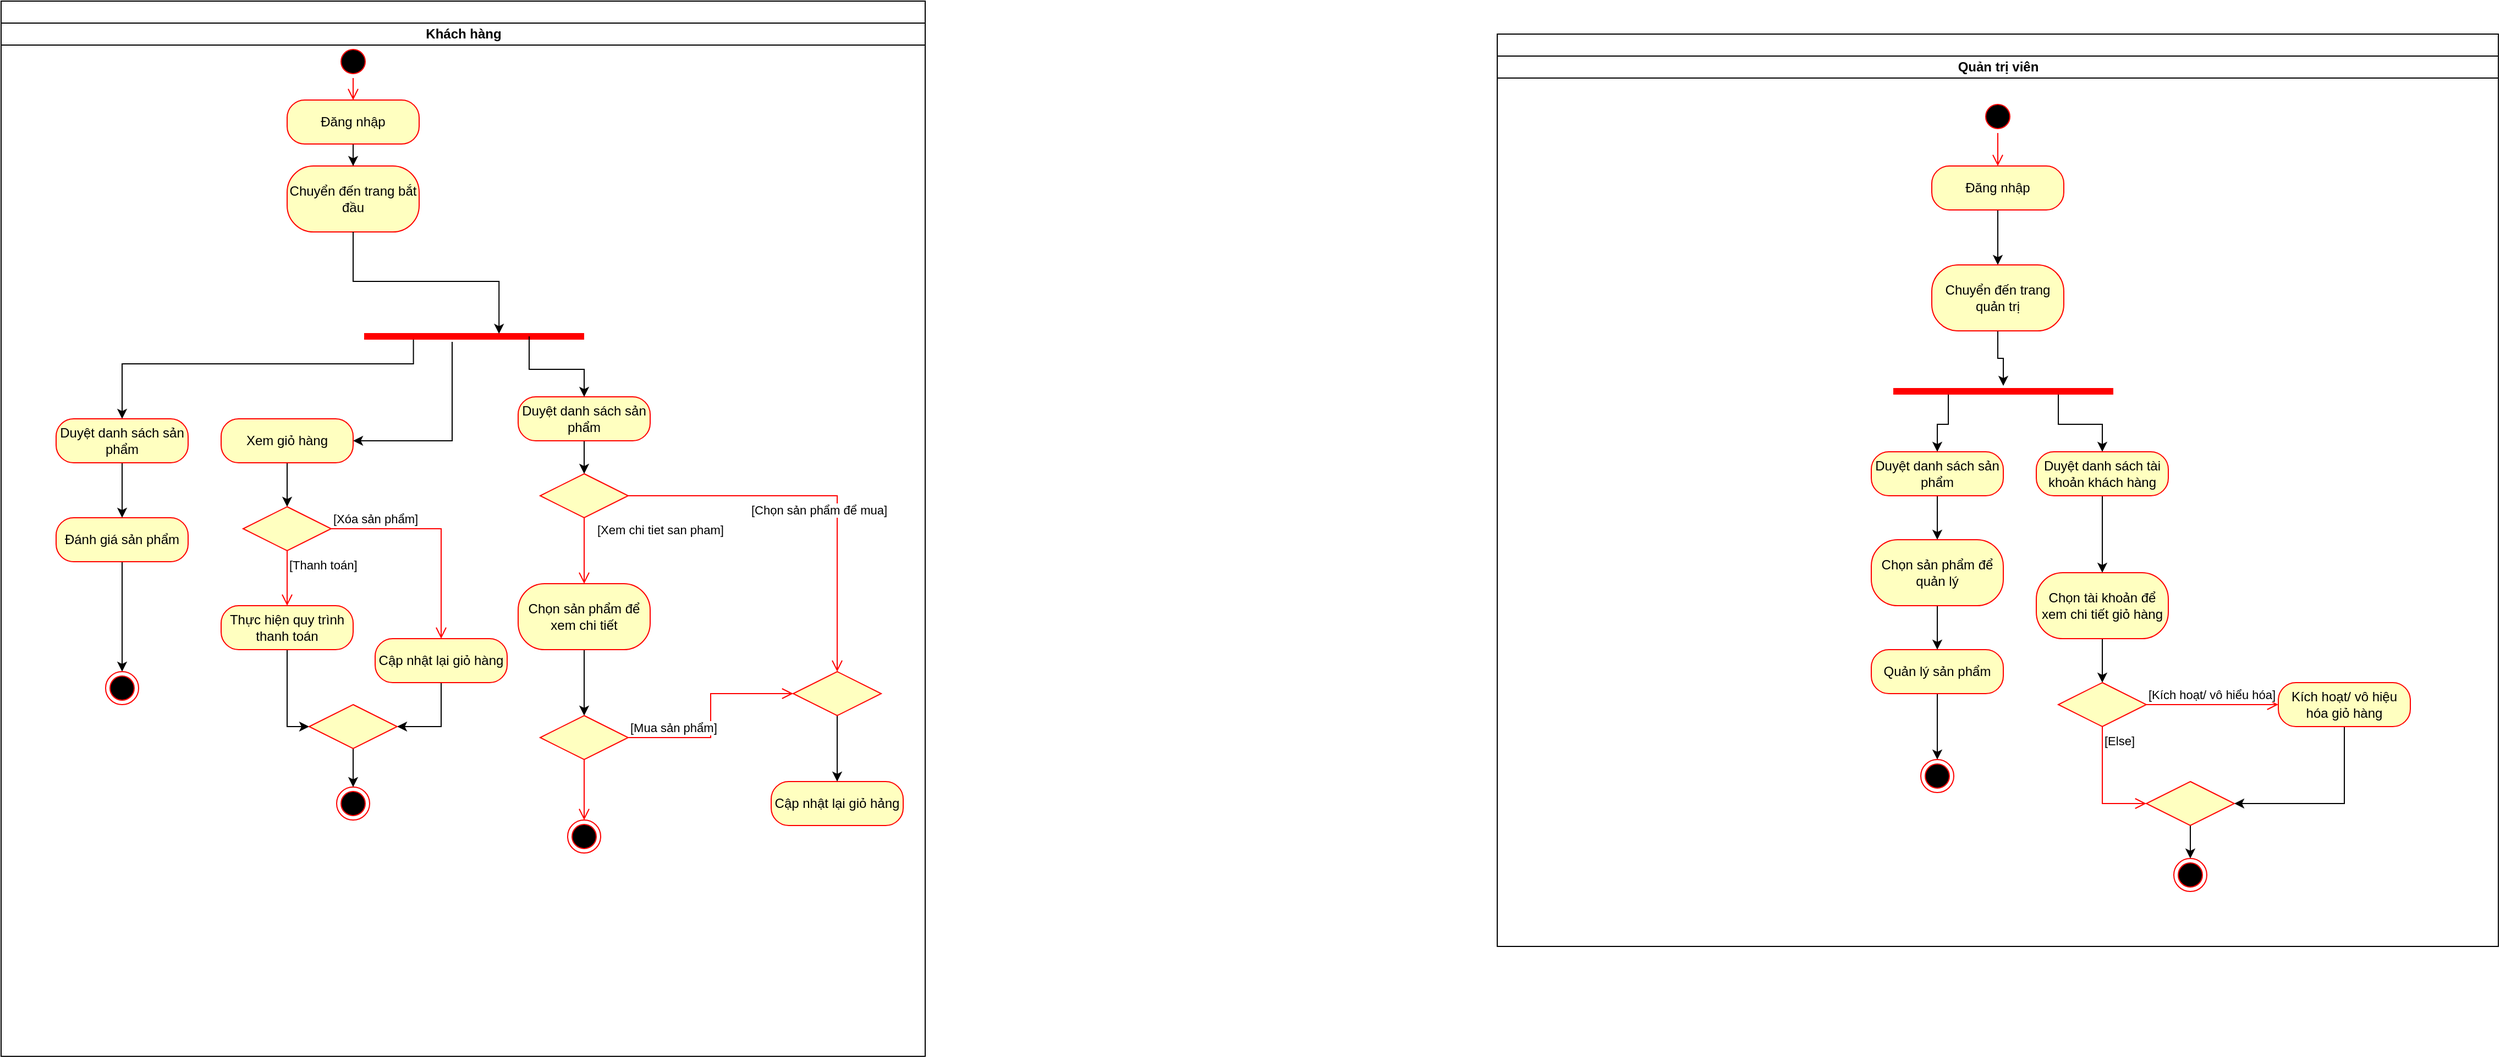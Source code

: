 <mxfile version="23.1.5" type="device">
  <diagram name="Page-1" id="aXEnYEKyhN8AeZee-PJk">
    <mxGraphModel dx="1050" dy="621" grid="1" gridSize="10" guides="1" tooltips="1" connect="1" arrows="1" fold="1" page="1" pageScale="1" pageWidth="850" pageHeight="1100" math="0" shadow="0">
      <root>
        <mxCell id="0" />
        <mxCell id="1" parent="0" />
        <mxCell id="isTigd_J0Dsz2-tIGpBy-66" value="" style="swimlane;childLayout=stackLayout;resizeParent=1;resizeParentMax=0;startSize=20;html=1;" parent="1" vertex="1">
          <mxGeometry x="1540.0" y="230" width="910" height="830" as="geometry" />
        </mxCell>
        <mxCell id="isTigd_J0Dsz2-tIGpBy-67" value="Quản trị viên" style="swimlane;startSize=20;html=1;" parent="isTigd_J0Dsz2-tIGpBy-66" vertex="1">
          <mxGeometry y="20" width="910" height="810" as="geometry" />
        </mxCell>
        <mxCell id="isTigd_J0Dsz2-tIGpBy-71" value="" style="ellipse;html=1;shape=startState;fillColor=#000000;strokeColor=#ff0000;" parent="isTigd_J0Dsz2-tIGpBy-67" vertex="1">
          <mxGeometry x="440.0" y="40" width="30" height="30" as="geometry" />
        </mxCell>
        <mxCell id="isTigd_J0Dsz2-tIGpBy-72" value="" style="edgeStyle=orthogonalEdgeStyle;html=1;verticalAlign=bottom;endArrow=open;endSize=8;strokeColor=#ff0000;rounded=0;" parent="isTigd_J0Dsz2-tIGpBy-67" source="isTigd_J0Dsz2-tIGpBy-71" target="isTigd_J0Dsz2-tIGpBy-77" edge="1">
          <mxGeometry relative="1" as="geometry">
            <mxPoint x="455.0" y="170" as="targetPoint" />
          </mxGeometry>
        </mxCell>
        <mxCell id="isTigd_J0Dsz2-tIGpBy-79" value="" style="edgeStyle=orthogonalEdgeStyle;rounded=0;orthogonalLoop=1;jettySize=auto;html=1;" parent="isTigd_J0Dsz2-tIGpBy-67" source="isTigd_J0Dsz2-tIGpBy-77" target="isTigd_J0Dsz2-tIGpBy-78" edge="1">
          <mxGeometry relative="1" as="geometry" />
        </mxCell>
        <mxCell id="isTigd_J0Dsz2-tIGpBy-77" value="Đăng nhập" style="rounded=1;whiteSpace=wrap;html=1;arcSize=40;fontColor=#000000;fillColor=#ffffc0;strokeColor=#ff0000;" parent="isTigd_J0Dsz2-tIGpBy-67" vertex="1">
          <mxGeometry x="395.0" y="100" width="120" height="40" as="geometry" />
        </mxCell>
        <mxCell id="isTigd_J0Dsz2-tIGpBy-82" value="" style="edgeStyle=orthogonalEdgeStyle;rounded=0;orthogonalLoop=1;jettySize=auto;html=1;" parent="isTigd_J0Dsz2-tIGpBy-67" source="isTigd_J0Dsz2-tIGpBy-78" target="isTigd_J0Dsz2-tIGpBy-81" edge="1">
          <mxGeometry relative="1" as="geometry" />
        </mxCell>
        <mxCell id="isTigd_J0Dsz2-tIGpBy-78" value="Chuyển đến trang quản trị" style="whiteSpace=wrap;html=1;fillColor=#ffffc0;strokeColor=#ff0000;fontColor=#000000;rounded=1;arcSize=40;" parent="isTigd_J0Dsz2-tIGpBy-67" vertex="1">
          <mxGeometry x="395.0" y="190" width="120" height="60" as="geometry" />
        </mxCell>
        <mxCell id="isTigd_J0Dsz2-tIGpBy-85" style="edgeStyle=orthogonalEdgeStyle;rounded=0;orthogonalLoop=1;jettySize=auto;html=1;exitX=0.25;exitY=0.5;exitDx=0;exitDy=0;exitPerimeter=0;" parent="isTigd_J0Dsz2-tIGpBy-67" source="isTigd_J0Dsz2-tIGpBy-81" target="isTigd_J0Dsz2-tIGpBy-87" edge="1">
          <mxGeometry relative="1" as="geometry" />
        </mxCell>
        <mxCell id="isTigd_J0Dsz2-tIGpBy-95" style="edgeStyle=orthogonalEdgeStyle;rounded=0;orthogonalLoop=1;jettySize=auto;html=1;exitX=0.75;exitY=0.5;exitDx=0;exitDy=0;exitPerimeter=0;" parent="isTigd_J0Dsz2-tIGpBy-67" source="isTigd_J0Dsz2-tIGpBy-81" target="isTigd_J0Dsz2-tIGpBy-93" edge="1">
          <mxGeometry relative="1" as="geometry" />
        </mxCell>
        <mxCell id="isTigd_J0Dsz2-tIGpBy-81" value="" style="shape=line;html=1;strokeWidth=6;strokeColor=#ff0000;" parent="isTigd_J0Dsz2-tIGpBy-67" vertex="1">
          <mxGeometry x="360.0" y="300" width="200" height="10" as="geometry" />
        </mxCell>
        <mxCell id="isTigd_J0Dsz2-tIGpBy-92" value="" style="edgeStyle=orthogonalEdgeStyle;rounded=0;orthogonalLoop=1;jettySize=auto;html=1;" parent="isTigd_J0Dsz2-tIGpBy-67" source="isTigd_J0Dsz2-tIGpBy-83" target="isTigd_J0Dsz2-tIGpBy-86" edge="1">
          <mxGeometry relative="1" as="geometry" />
        </mxCell>
        <mxCell id="isTigd_J0Dsz2-tIGpBy-83" value="Quản lý sản phẩm" style="rounded=1;whiteSpace=wrap;html=1;arcSize=40;fontColor=#000000;fillColor=#ffffc0;strokeColor=#ff0000;" parent="isTigd_J0Dsz2-tIGpBy-67" vertex="1">
          <mxGeometry x="340.0" y="540" width="120" height="40" as="geometry" />
        </mxCell>
        <mxCell id="isTigd_J0Dsz2-tIGpBy-86" value="" style="ellipse;html=1;shape=endState;fillColor=#000000;strokeColor=#ff0000;" parent="isTigd_J0Dsz2-tIGpBy-67" vertex="1">
          <mxGeometry x="385.0" y="640" width="30" height="30" as="geometry" />
        </mxCell>
        <mxCell id="isTigd_J0Dsz2-tIGpBy-90" value="" style="edgeStyle=orthogonalEdgeStyle;rounded=0;orthogonalLoop=1;jettySize=auto;html=1;" parent="isTigd_J0Dsz2-tIGpBy-67" source="isTigd_J0Dsz2-tIGpBy-87" target="isTigd_J0Dsz2-tIGpBy-89" edge="1">
          <mxGeometry relative="1" as="geometry" />
        </mxCell>
        <mxCell id="isTigd_J0Dsz2-tIGpBy-87" value="Duyệt danh sách sản phẩm" style="rounded=1;whiteSpace=wrap;html=1;arcSize=40;fontColor=#000000;fillColor=#ffffc0;strokeColor=#ff0000;" parent="isTigd_J0Dsz2-tIGpBy-67" vertex="1">
          <mxGeometry x="340.0" y="360" width="120" height="40" as="geometry" />
        </mxCell>
        <mxCell id="isTigd_J0Dsz2-tIGpBy-91" value="" style="edgeStyle=orthogonalEdgeStyle;rounded=0;orthogonalLoop=1;jettySize=auto;html=1;" parent="isTigd_J0Dsz2-tIGpBy-67" source="isTigd_J0Dsz2-tIGpBy-89" target="isTigd_J0Dsz2-tIGpBy-83" edge="1">
          <mxGeometry relative="1" as="geometry" />
        </mxCell>
        <mxCell id="isTigd_J0Dsz2-tIGpBy-89" value="Chọn sản phẩm để quản lý" style="whiteSpace=wrap;html=1;fillColor=#ffffc0;strokeColor=#ff0000;fontColor=#000000;rounded=1;arcSize=40;" parent="isTigd_J0Dsz2-tIGpBy-67" vertex="1">
          <mxGeometry x="340.0" y="440" width="120" height="60" as="geometry" />
        </mxCell>
        <mxCell id="isTigd_J0Dsz2-tIGpBy-97" value="" style="edgeStyle=orthogonalEdgeStyle;rounded=0;orthogonalLoop=1;jettySize=auto;html=1;" parent="isTigd_J0Dsz2-tIGpBy-67" source="isTigd_J0Dsz2-tIGpBy-93" target="isTigd_J0Dsz2-tIGpBy-96" edge="1">
          <mxGeometry relative="1" as="geometry" />
        </mxCell>
        <mxCell id="isTigd_J0Dsz2-tIGpBy-93" value="Duyệt danh sách tài khoản khách hàng" style="rounded=1;whiteSpace=wrap;html=1;arcSize=40;fontColor=#000000;fillColor=#ffffc0;strokeColor=#ff0000;" parent="isTigd_J0Dsz2-tIGpBy-67" vertex="1">
          <mxGeometry x="490.0" y="360" width="120" height="40" as="geometry" />
        </mxCell>
        <mxCell id="isTigd_J0Dsz2-tIGpBy-107" value="" style="edgeStyle=orthogonalEdgeStyle;rounded=0;orthogonalLoop=1;jettySize=auto;html=1;" parent="isTigd_J0Dsz2-tIGpBy-67" source="isTigd_J0Dsz2-tIGpBy-96" target="isTigd_J0Dsz2-tIGpBy-104" edge="1">
          <mxGeometry relative="1" as="geometry" />
        </mxCell>
        <mxCell id="isTigd_J0Dsz2-tIGpBy-96" value="Chọn tài khoản để xem chi tiết giỏ hàng" style="whiteSpace=wrap;html=1;fillColor=#ffffc0;strokeColor=#ff0000;fontColor=#000000;rounded=1;arcSize=40;" parent="isTigd_J0Dsz2-tIGpBy-67" vertex="1">
          <mxGeometry x="490.0" y="470" width="120" height="60" as="geometry" />
        </mxCell>
        <mxCell id="isTigd_J0Dsz2-tIGpBy-104" value="" style="rhombus;whiteSpace=wrap;html=1;fontColor=#000000;fillColor=#ffffc0;strokeColor=#ff0000;" parent="isTigd_J0Dsz2-tIGpBy-67" vertex="1">
          <mxGeometry x="510.0" y="570" width="80" height="40" as="geometry" />
        </mxCell>
        <mxCell id="isTigd_J0Dsz2-tIGpBy-106" value="[Else]" style="edgeStyle=orthogonalEdgeStyle;html=1;align=left;verticalAlign=top;endArrow=open;endSize=8;strokeColor=#ff0000;rounded=0;entryX=0;entryY=0.5;entryDx=0;entryDy=0;" parent="isTigd_J0Dsz2-tIGpBy-67" source="isTigd_J0Dsz2-tIGpBy-104" target="isTigd_J0Dsz2-tIGpBy-109" edge="1">
          <mxGeometry x="-1" relative="1" as="geometry">
            <mxPoint x="555.0" y="660" as="targetPoint" />
          </mxGeometry>
        </mxCell>
        <mxCell id="isTigd_J0Dsz2-tIGpBy-110" style="edgeStyle=orthogonalEdgeStyle;rounded=0;orthogonalLoop=1;jettySize=auto;html=1;exitX=0.5;exitY=1;exitDx=0;exitDy=0;entryX=1;entryY=0.5;entryDx=0;entryDy=0;" parent="isTigd_J0Dsz2-tIGpBy-67" source="isTigd_J0Dsz2-tIGpBy-108" target="isTigd_J0Dsz2-tIGpBy-109" edge="1">
          <mxGeometry relative="1" as="geometry" />
        </mxCell>
        <mxCell id="isTigd_J0Dsz2-tIGpBy-108" value="Kích hoạt/ vô hiệu hóa giỏ hàng" style="rounded=1;whiteSpace=wrap;html=1;arcSize=40;fontColor=#000000;fillColor=#ffffc0;strokeColor=#ff0000;" parent="isTigd_J0Dsz2-tIGpBy-67" vertex="1">
          <mxGeometry x="710.0" y="570" width="120" height="40" as="geometry" />
        </mxCell>
        <mxCell id="isTigd_J0Dsz2-tIGpBy-105" value="[Kích hoạt/ vô hiểu hóa]" style="edgeStyle=orthogonalEdgeStyle;html=1;align=left;verticalAlign=bottom;endArrow=open;endSize=8;strokeColor=#ff0000;rounded=0;" parent="isTigd_J0Dsz2-tIGpBy-67" source="isTigd_J0Dsz2-tIGpBy-104" target="isTigd_J0Dsz2-tIGpBy-108" edge="1">
          <mxGeometry x="-1" relative="1" as="geometry">
            <mxPoint x="740.0" y="590" as="targetPoint" />
          </mxGeometry>
        </mxCell>
        <mxCell id="isTigd_J0Dsz2-tIGpBy-112" value="" style="edgeStyle=orthogonalEdgeStyle;rounded=0;orthogonalLoop=1;jettySize=auto;html=1;" parent="isTigd_J0Dsz2-tIGpBy-67" source="isTigd_J0Dsz2-tIGpBy-109" target="isTigd_J0Dsz2-tIGpBy-111" edge="1">
          <mxGeometry relative="1" as="geometry" />
        </mxCell>
        <mxCell id="isTigd_J0Dsz2-tIGpBy-109" value="" style="rhombus;whiteSpace=wrap;html=1;fontColor=#000000;fillColor=#ffffc0;strokeColor=#ff0000;" parent="isTigd_J0Dsz2-tIGpBy-67" vertex="1">
          <mxGeometry x="590.0" y="660" width="80" height="40" as="geometry" />
        </mxCell>
        <mxCell id="isTigd_J0Dsz2-tIGpBy-111" value="" style="ellipse;html=1;shape=endState;fillColor=#000000;strokeColor=#ff0000;" parent="isTigd_J0Dsz2-tIGpBy-67" vertex="1">
          <mxGeometry x="615.0" y="730" width="30" height="30" as="geometry" />
        </mxCell>
        <mxCell id="isTigd_J0Dsz2-tIGpBy-1" value="" style="swimlane;html=1;childLayout=stackLayout;resizeParent=1;resizeParentMax=0;startSize=20;whiteSpace=wrap;" parent="1" vertex="1">
          <mxGeometry x="180" y="200" width="840" height="960" as="geometry" />
        </mxCell>
        <mxCell id="isTigd_J0Dsz2-tIGpBy-2" value="Khách hàng" style="swimlane;html=1;startSize=20;" parent="isTigd_J0Dsz2-tIGpBy-1" vertex="1">
          <mxGeometry y="20" width="840" height="940" as="geometry" />
        </mxCell>
        <mxCell id="isTigd_J0Dsz2-tIGpBy-10" value="" style="ellipse;html=1;shape=startState;fillColor=#000000;strokeColor=#ff0000;" parent="isTigd_J0Dsz2-tIGpBy-2" vertex="1">
          <mxGeometry x="305" y="20" width="30" height="30" as="geometry" />
        </mxCell>
        <mxCell id="isTigd_J0Dsz2-tIGpBy-14" value="" style="edgeStyle=orthogonalEdgeStyle;rounded=0;orthogonalLoop=1;jettySize=auto;html=1;" parent="isTigd_J0Dsz2-tIGpBy-2" source="isTigd_J0Dsz2-tIGpBy-12" target="isTigd_J0Dsz2-tIGpBy-13" edge="1">
          <mxGeometry relative="1" as="geometry" />
        </mxCell>
        <mxCell id="isTigd_J0Dsz2-tIGpBy-12" value="Đăng nhập" style="rounded=1;whiteSpace=wrap;html=1;arcSize=40;fontColor=#000000;fillColor=#ffffc0;strokeColor=#ff0000;" parent="isTigd_J0Dsz2-tIGpBy-2" vertex="1">
          <mxGeometry x="260" y="70" width="120" height="40" as="geometry" />
        </mxCell>
        <mxCell id="isTigd_J0Dsz2-tIGpBy-11" value="" style="edgeStyle=orthogonalEdgeStyle;html=1;verticalAlign=bottom;endArrow=open;endSize=8;strokeColor=#ff0000;rounded=0;" parent="isTigd_J0Dsz2-tIGpBy-2" source="isTigd_J0Dsz2-tIGpBy-10" target="isTigd_J0Dsz2-tIGpBy-12" edge="1">
          <mxGeometry relative="1" as="geometry">
            <mxPoint x="295" y="100" as="targetPoint" />
          </mxGeometry>
        </mxCell>
        <mxCell id="isTigd_J0Dsz2-tIGpBy-13" value="Chuyển đến trang bắt đầu" style="whiteSpace=wrap;html=1;fillColor=#ffffc0;strokeColor=#ff0000;fontColor=#000000;rounded=1;arcSize=40;" parent="isTigd_J0Dsz2-tIGpBy-2" vertex="1">
          <mxGeometry x="260" y="130" width="120" height="60" as="geometry" />
        </mxCell>
        <mxCell id="isTigd_J0Dsz2-tIGpBy-43" style="edgeStyle=orthogonalEdgeStyle;rounded=0;orthogonalLoop=1;jettySize=auto;html=1;" parent="isTigd_J0Dsz2-tIGpBy-2" source="isTigd_J0Dsz2-tIGpBy-15" target="isTigd_J0Dsz2-tIGpBy-41" edge="1">
          <mxGeometry relative="1" as="geometry">
            <Array as="points">
              <mxPoint x="410" y="380" />
            </Array>
          </mxGeometry>
        </mxCell>
        <mxCell id="isTigd_J0Dsz2-tIGpBy-63" style="edgeStyle=orthogonalEdgeStyle;rounded=0;orthogonalLoop=1;jettySize=auto;html=1;exitX=0.224;exitY=0.645;exitDx=0;exitDy=0;exitPerimeter=0;" parent="isTigd_J0Dsz2-tIGpBy-2" source="isTigd_J0Dsz2-tIGpBy-15" target="y0KqIJ-ZdXMwktxbTLIe-1" edge="1">
          <mxGeometry relative="1" as="geometry">
            <Array as="points">
              <mxPoint x="375" y="310" />
              <mxPoint x="110" y="310" />
            </Array>
          </mxGeometry>
        </mxCell>
        <mxCell id="isTigd_J0Dsz2-tIGpBy-15" value="" style="shape=line;html=1;strokeWidth=6;strokeColor=#ff0000;" parent="isTigd_J0Dsz2-tIGpBy-2" vertex="1">
          <mxGeometry x="330" y="280" width="200" height="10" as="geometry" />
        </mxCell>
        <mxCell id="isTigd_J0Dsz2-tIGpBy-17" style="edgeStyle=orthogonalEdgeStyle;rounded=0;orthogonalLoop=1;jettySize=auto;html=1;exitX=0.5;exitY=1;exitDx=0;exitDy=0;entryX=0.613;entryY=0.267;entryDx=0;entryDy=0;entryPerimeter=0;" parent="isTigd_J0Dsz2-tIGpBy-2" source="isTigd_J0Dsz2-tIGpBy-13" target="isTigd_J0Dsz2-tIGpBy-15" edge="1">
          <mxGeometry relative="1" as="geometry">
            <mxPoint x="410" y="240" as="targetPoint" />
          </mxGeometry>
        </mxCell>
        <mxCell id="isTigd_J0Dsz2-tIGpBy-30" value="" style="edgeStyle=orthogonalEdgeStyle;rounded=0;orthogonalLoop=1;jettySize=auto;html=1;" parent="isTigd_J0Dsz2-tIGpBy-2" source="isTigd_J0Dsz2-tIGpBy-22" target="isTigd_J0Dsz2-tIGpBy-24" edge="1">
          <mxGeometry relative="1" as="geometry" />
        </mxCell>
        <mxCell id="isTigd_J0Dsz2-tIGpBy-22" value="Chọn sản phẩm để xem chi tiết" style="whiteSpace=wrap;html=1;fillColor=#ffffc0;strokeColor=#ff0000;fontColor=#000000;rounded=1;arcSize=40;" parent="isTigd_J0Dsz2-tIGpBy-2" vertex="1">
          <mxGeometry x="470" y="510" width="120" height="60" as="geometry" />
        </mxCell>
        <mxCell id="isTigd_J0Dsz2-tIGpBy-24" value="" style="rhombus;whiteSpace=wrap;html=1;fontColor=#000000;fillColor=#ffffc0;strokeColor=#ff0000;" parent="isTigd_J0Dsz2-tIGpBy-2" vertex="1">
          <mxGeometry x="490" y="630" width="80" height="40" as="geometry" />
        </mxCell>
        <mxCell id="isTigd_J0Dsz2-tIGpBy-25" value="[Mua sản phẩm]" style="edgeStyle=orthogonalEdgeStyle;html=1;align=left;verticalAlign=bottom;endArrow=open;endSize=8;strokeColor=#ff0000;rounded=0;" parent="isTigd_J0Dsz2-tIGpBy-2" source="isTigd_J0Dsz2-tIGpBy-24" target="isTigd_J0Dsz2-tIGpBy-38" edge="1">
          <mxGeometry x="-1" relative="1" as="geometry">
            <mxPoint x="670" y="590" as="targetPoint" />
          </mxGeometry>
        </mxCell>
        <mxCell id="isTigd_J0Dsz2-tIGpBy-31" value="" style="rhombus;whiteSpace=wrap;html=1;fontColor=#000000;fillColor=#ffffc0;strokeColor=#ff0000;" parent="isTigd_J0Dsz2-tIGpBy-2" vertex="1">
          <mxGeometry x="490" y="410" width="80" height="40" as="geometry" />
        </mxCell>
        <mxCell id="isTigd_J0Dsz2-tIGpBy-35" value="Cập nhật lại giỏ hảng" style="rounded=1;whiteSpace=wrap;html=1;arcSize=40;fontColor=#000000;fillColor=#ffffc0;strokeColor=#ff0000;" parent="isTigd_J0Dsz2-tIGpBy-2" vertex="1">
          <mxGeometry x="700" y="690" width="120" height="40" as="geometry" />
        </mxCell>
        <mxCell id="isTigd_J0Dsz2-tIGpBy-33" value="[Chọn sản phẩm để mua]" style="edgeStyle=orthogonalEdgeStyle;html=1;align=left;verticalAlign=top;endArrow=open;endSize=8;strokeColor=#ff0000;rounded=0;entryX=0.5;entryY=0;entryDx=0;entryDy=0;" parent="isTigd_J0Dsz2-tIGpBy-2" source="isTigd_J0Dsz2-tIGpBy-31" target="isTigd_J0Dsz2-tIGpBy-38" edge="1">
          <mxGeometry x="-0.373" relative="1" as="geometry">
            <mxPoint x="750" y="460" as="targetPoint" />
            <mxPoint as="offset" />
          </mxGeometry>
        </mxCell>
        <mxCell id="isTigd_J0Dsz2-tIGpBy-32" value="[Xem chi tiet san pham]" style="edgeStyle=orthogonalEdgeStyle;html=1;align=left;verticalAlign=bottom;endArrow=open;endSize=8;strokeColor=#ff0000;rounded=0;" parent="isTigd_J0Dsz2-tIGpBy-2" source="isTigd_J0Dsz2-tIGpBy-31" target="isTigd_J0Dsz2-tIGpBy-22" edge="1">
          <mxGeometry x="-0.333" y="10" relative="1" as="geometry">
            <mxPoint x="620" y="360" as="targetPoint" />
            <mxPoint as="offset" />
          </mxGeometry>
        </mxCell>
        <mxCell id="isTigd_J0Dsz2-tIGpBy-39" value="" style="edgeStyle=orthogonalEdgeStyle;rounded=0;orthogonalLoop=1;jettySize=auto;html=1;" parent="isTigd_J0Dsz2-tIGpBy-2" source="isTigd_J0Dsz2-tIGpBy-38" target="isTigd_J0Dsz2-tIGpBy-35" edge="1">
          <mxGeometry relative="1" as="geometry" />
        </mxCell>
        <mxCell id="isTigd_J0Dsz2-tIGpBy-38" value="" style="rhombus;whiteSpace=wrap;html=1;fontColor=#000000;fillColor=#ffffc0;strokeColor=#ff0000;" parent="isTigd_J0Dsz2-tIGpBy-2" vertex="1">
          <mxGeometry x="720" y="590" width="80" height="40" as="geometry" />
        </mxCell>
        <mxCell id="isTigd_J0Dsz2-tIGpBy-34" value="" style="edgeStyle=orthogonalEdgeStyle;rounded=0;orthogonalLoop=1;jettySize=auto;html=1;" parent="isTigd_J0Dsz2-tIGpBy-2" source="isTigd_J0Dsz2-tIGpBy-18" target="isTigd_J0Dsz2-tIGpBy-31" edge="1">
          <mxGeometry relative="1" as="geometry" />
        </mxCell>
        <mxCell id="isTigd_J0Dsz2-tIGpBy-18" value="Duyệt danh sách sản phẩm" style="rounded=1;whiteSpace=wrap;html=1;arcSize=40;fontColor=#000000;fillColor=#ffffc0;strokeColor=#ff0000;" parent="isTigd_J0Dsz2-tIGpBy-2" vertex="1">
          <mxGeometry x="470" y="340" width="120" height="40" as="geometry" />
        </mxCell>
        <mxCell id="isTigd_J0Dsz2-tIGpBy-21" style="edgeStyle=orthogonalEdgeStyle;rounded=0;orthogonalLoop=1;jettySize=auto;html=1;exitX=0.75;exitY=0.5;exitDx=0;exitDy=0;exitPerimeter=0;" parent="isTigd_J0Dsz2-tIGpBy-2" source="isTigd_J0Dsz2-tIGpBy-15" target="isTigd_J0Dsz2-tIGpBy-18" edge="1">
          <mxGeometry relative="1" as="geometry" />
        </mxCell>
        <mxCell id="isTigd_J0Dsz2-tIGpBy-40" value="" style="ellipse;html=1;shape=endState;fillColor=#000000;strokeColor=#ff0000;" parent="isTigd_J0Dsz2-tIGpBy-2" vertex="1">
          <mxGeometry x="515" y="725" width="30" height="30" as="geometry" />
        </mxCell>
        <mxCell id="isTigd_J0Dsz2-tIGpBy-26" value="" style="edgeStyle=orthogonalEdgeStyle;html=1;align=left;verticalAlign=top;endArrow=open;endSize=8;strokeColor=#ff0000;rounded=0;" parent="isTigd_J0Dsz2-tIGpBy-2" source="isTigd_J0Dsz2-tIGpBy-24" target="isTigd_J0Dsz2-tIGpBy-40" edge="1">
          <mxGeometry x="0.692" y="60" relative="1" as="geometry">
            <mxPoint x="530" y="740" as="targetPoint" />
            <mxPoint as="offset" />
          </mxGeometry>
        </mxCell>
        <mxCell id="isTigd_J0Dsz2-tIGpBy-55" value="" style="edgeStyle=orthogonalEdgeStyle;rounded=0;orthogonalLoop=1;jettySize=auto;html=1;" parent="isTigd_J0Dsz2-tIGpBy-2" source="isTigd_J0Dsz2-tIGpBy-41" target="isTigd_J0Dsz2-tIGpBy-48" edge="1">
          <mxGeometry relative="1" as="geometry" />
        </mxCell>
        <mxCell id="isTigd_J0Dsz2-tIGpBy-41" value="Xem giỏ hàng" style="rounded=1;whiteSpace=wrap;html=1;arcSize=40;fontColor=#000000;fillColor=#ffffc0;strokeColor=#ff0000;" parent="isTigd_J0Dsz2-tIGpBy-2" vertex="1">
          <mxGeometry x="200" y="360" width="120" height="40" as="geometry" />
        </mxCell>
        <mxCell id="isTigd_J0Dsz2-tIGpBy-44" value="" style="ellipse;html=1;shape=endState;fillColor=#000000;strokeColor=#ff0000;" parent="isTigd_J0Dsz2-tIGpBy-2" vertex="1">
          <mxGeometry x="305" y="695" width="30" height="30" as="geometry" />
        </mxCell>
        <mxCell id="isTigd_J0Dsz2-tIGpBy-48" value="" style="rhombus;whiteSpace=wrap;html=1;fontColor=#000000;fillColor=#ffffc0;strokeColor=#ff0000;" parent="isTigd_J0Dsz2-tIGpBy-2" vertex="1">
          <mxGeometry x="220" y="440" width="80" height="40" as="geometry" />
        </mxCell>
        <mxCell id="isTigd_J0Dsz2-tIGpBy-58" style="edgeStyle=orthogonalEdgeStyle;rounded=0;orthogonalLoop=1;jettySize=auto;html=1;entryX=0;entryY=0.5;entryDx=0;entryDy=0;" parent="isTigd_J0Dsz2-tIGpBy-2" source="isTigd_J0Dsz2-tIGpBy-54" target="isTigd_J0Dsz2-tIGpBy-57" edge="1">
          <mxGeometry relative="1" as="geometry" />
        </mxCell>
        <mxCell id="isTigd_J0Dsz2-tIGpBy-54" value="Thực hiện quy trình thanh toán" style="rounded=1;whiteSpace=wrap;html=1;arcSize=40;fontColor=#000000;fillColor=#ffffc0;strokeColor=#ff0000;" parent="isTigd_J0Dsz2-tIGpBy-2" vertex="1">
          <mxGeometry x="200" y="530" width="120" height="40" as="geometry" />
        </mxCell>
        <mxCell id="isTigd_J0Dsz2-tIGpBy-50" value="[Thanh toán]" style="edgeStyle=orthogonalEdgeStyle;html=1;align=left;verticalAlign=top;endArrow=open;endSize=8;strokeColor=#ff0000;rounded=0;" parent="isTigd_J0Dsz2-tIGpBy-2" source="isTigd_J0Dsz2-tIGpBy-48" target="isTigd_J0Dsz2-tIGpBy-54" edge="1">
          <mxGeometry x="-1" relative="1" as="geometry">
            <mxPoint x="260" y="540" as="targetPoint" />
          </mxGeometry>
        </mxCell>
        <mxCell id="isTigd_J0Dsz2-tIGpBy-59" style="edgeStyle=orthogonalEdgeStyle;rounded=0;orthogonalLoop=1;jettySize=auto;html=1;exitX=0.5;exitY=1;exitDx=0;exitDy=0;entryX=1;entryY=0.5;entryDx=0;entryDy=0;" parent="isTigd_J0Dsz2-tIGpBy-2" source="isTigd_J0Dsz2-tIGpBy-56" target="isTigd_J0Dsz2-tIGpBy-57" edge="1">
          <mxGeometry relative="1" as="geometry" />
        </mxCell>
        <mxCell id="isTigd_J0Dsz2-tIGpBy-56" value="Cập nhật lại giỏ hàng" style="rounded=1;whiteSpace=wrap;html=1;arcSize=40;fontColor=#000000;fillColor=#ffffc0;strokeColor=#ff0000;" parent="isTigd_J0Dsz2-tIGpBy-2" vertex="1">
          <mxGeometry x="340" y="560" width="120" height="40" as="geometry" />
        </mxCell>
        <mxCell id="isTigd_J0Dsz2-tIGpBy-49" value="[Xóa sản phẩm]" style="edgeStyle=orthogonalEdgeStyle;html=1;align=left;verticalAlign=bottom;endArrow=open;endSize=8;strokeColor=#ff0000;rounded=0;" parent="isTigd_J0Dsz2-tIGpBy-2" source="isTigd_J0Dsz2-tIGpBy-48" target="isTigd_J0Dsz2-tIGpBy-56" edge="1">
          <mxGeometry x="-1" relative="1" as="geometry">
            <mxPoint x="400" y="460" as="targetPoint" />
          </mxGeometry>
        </mxCell>
        <mxCell id="isTigd_J0Dsz2-tIGpBy-60" style="edgeStyle=orthogonalEdgeStyle;rounded=0;orthogonalLoop=1;jettySize=auto;html=1;exitX=0.5;exitY=1;exitDx=0;exitDy=0;" parent="isTigd_J0Dsz2-tIGpBy-2" source="isTigd_J0Dsz2-tIGpBy-57" target="isTigd_J0Dsz2-tIGpBy-44" edge="1">
          <mxGeometry relative="1" as="geometry" />
        </mxCell>
        <mxCell id="isTigd_J0Dsz2-tIGpBy-57" value="" style="rhombus;whiteSpace=wrap;html=1;fontColor=#000000;fillColor=#ffffc0;strokeColor=#ff0000;" parent="isTigd_J0Dsz2-tIGpBy-2" vertex="1">
          <mxGeometry x="280" y="620" width="80" height="40" as="geometry" />
        </mxCell>
        <mxCell id="isTigd_J0Dsz2-tIGpBy-65" value="" style="edgeStyle=orthogonalEdgeStyle;rounded=0;orthogonalLoop=1;jettySize=auto;html=1;" parent="isTigd_J0Dsz2-tIGpBy-2" source="isTigd_J0Dsz2-tIGpBy-61" target="isTigd_J0Dsz2-tIGpBy-64" edge="1">
          <mxGeometry relative="1" as="geometry" />
        </mxCell>
        <mxCell id="isTigd_J0Dsz2-tIGpBy-61" value="Đánh giá sản phẩm" style="rounded=1;whiteSpace=wrap;html=1;arcSize=40;fontColor=#000000;fillColor=#ffffc0;strokeColor=#ff0000;" parent="isTigd_J0Dsz2-tIGpBy-2" vertex="1">
          <mxGeometry x="50" y="450" width="120" height="40" as="geometry" />
        </mxCell>
        <mxCell id="isTigd_J0Dsz2-tIGpBy-64" value="" style="ellipse;html=1;shape=endState;fillColor=#000000;strokeColor=#ff0000;" parent="isTigd_J0Dsz2-tIGpBy-2" vertex="1">
          <mxGeometry x="95" y="590" width="30" height="30" as="geometry" />
        </mxCell>
        <mxCell id="y0KqIJ-ZdXMwktxbTLIe-2" value="" style="edgeStyle=orthogonalEdgeStyle;rounded=0;orthogonalLoop=1;jettySize=auto;html=1;" edge="1" parent="isTigd_J0Dsz2-tIGpBy-2" source="y0KqIJ-ZdXMwktxbTLIe-1" target="isTigd_J0Dsz2-tIGpBy-61">
          <mxGeometry relative="1" as="geometry" />
        </mxCell>
        <mxCell id="y0KqIJ-ZdXMwktxbTLIe-1" value="Duyệt danh sách sản phẩm" style="rounded=1;whiteSpace=wrap;html=1;arcSize=40;fontColor=#000000;fillColor=#ffffc0;strokeColor=#ff0000;" vertex="1" parent="isTigd_J0Dsz2-tIGpBy-2">
          <mxGeometry x="50" y="360" width="120" height="40" as="geometry" />
        </mxCell>
      </root>
    </mxGraphModel>
  </diagram>
</mxfile>
